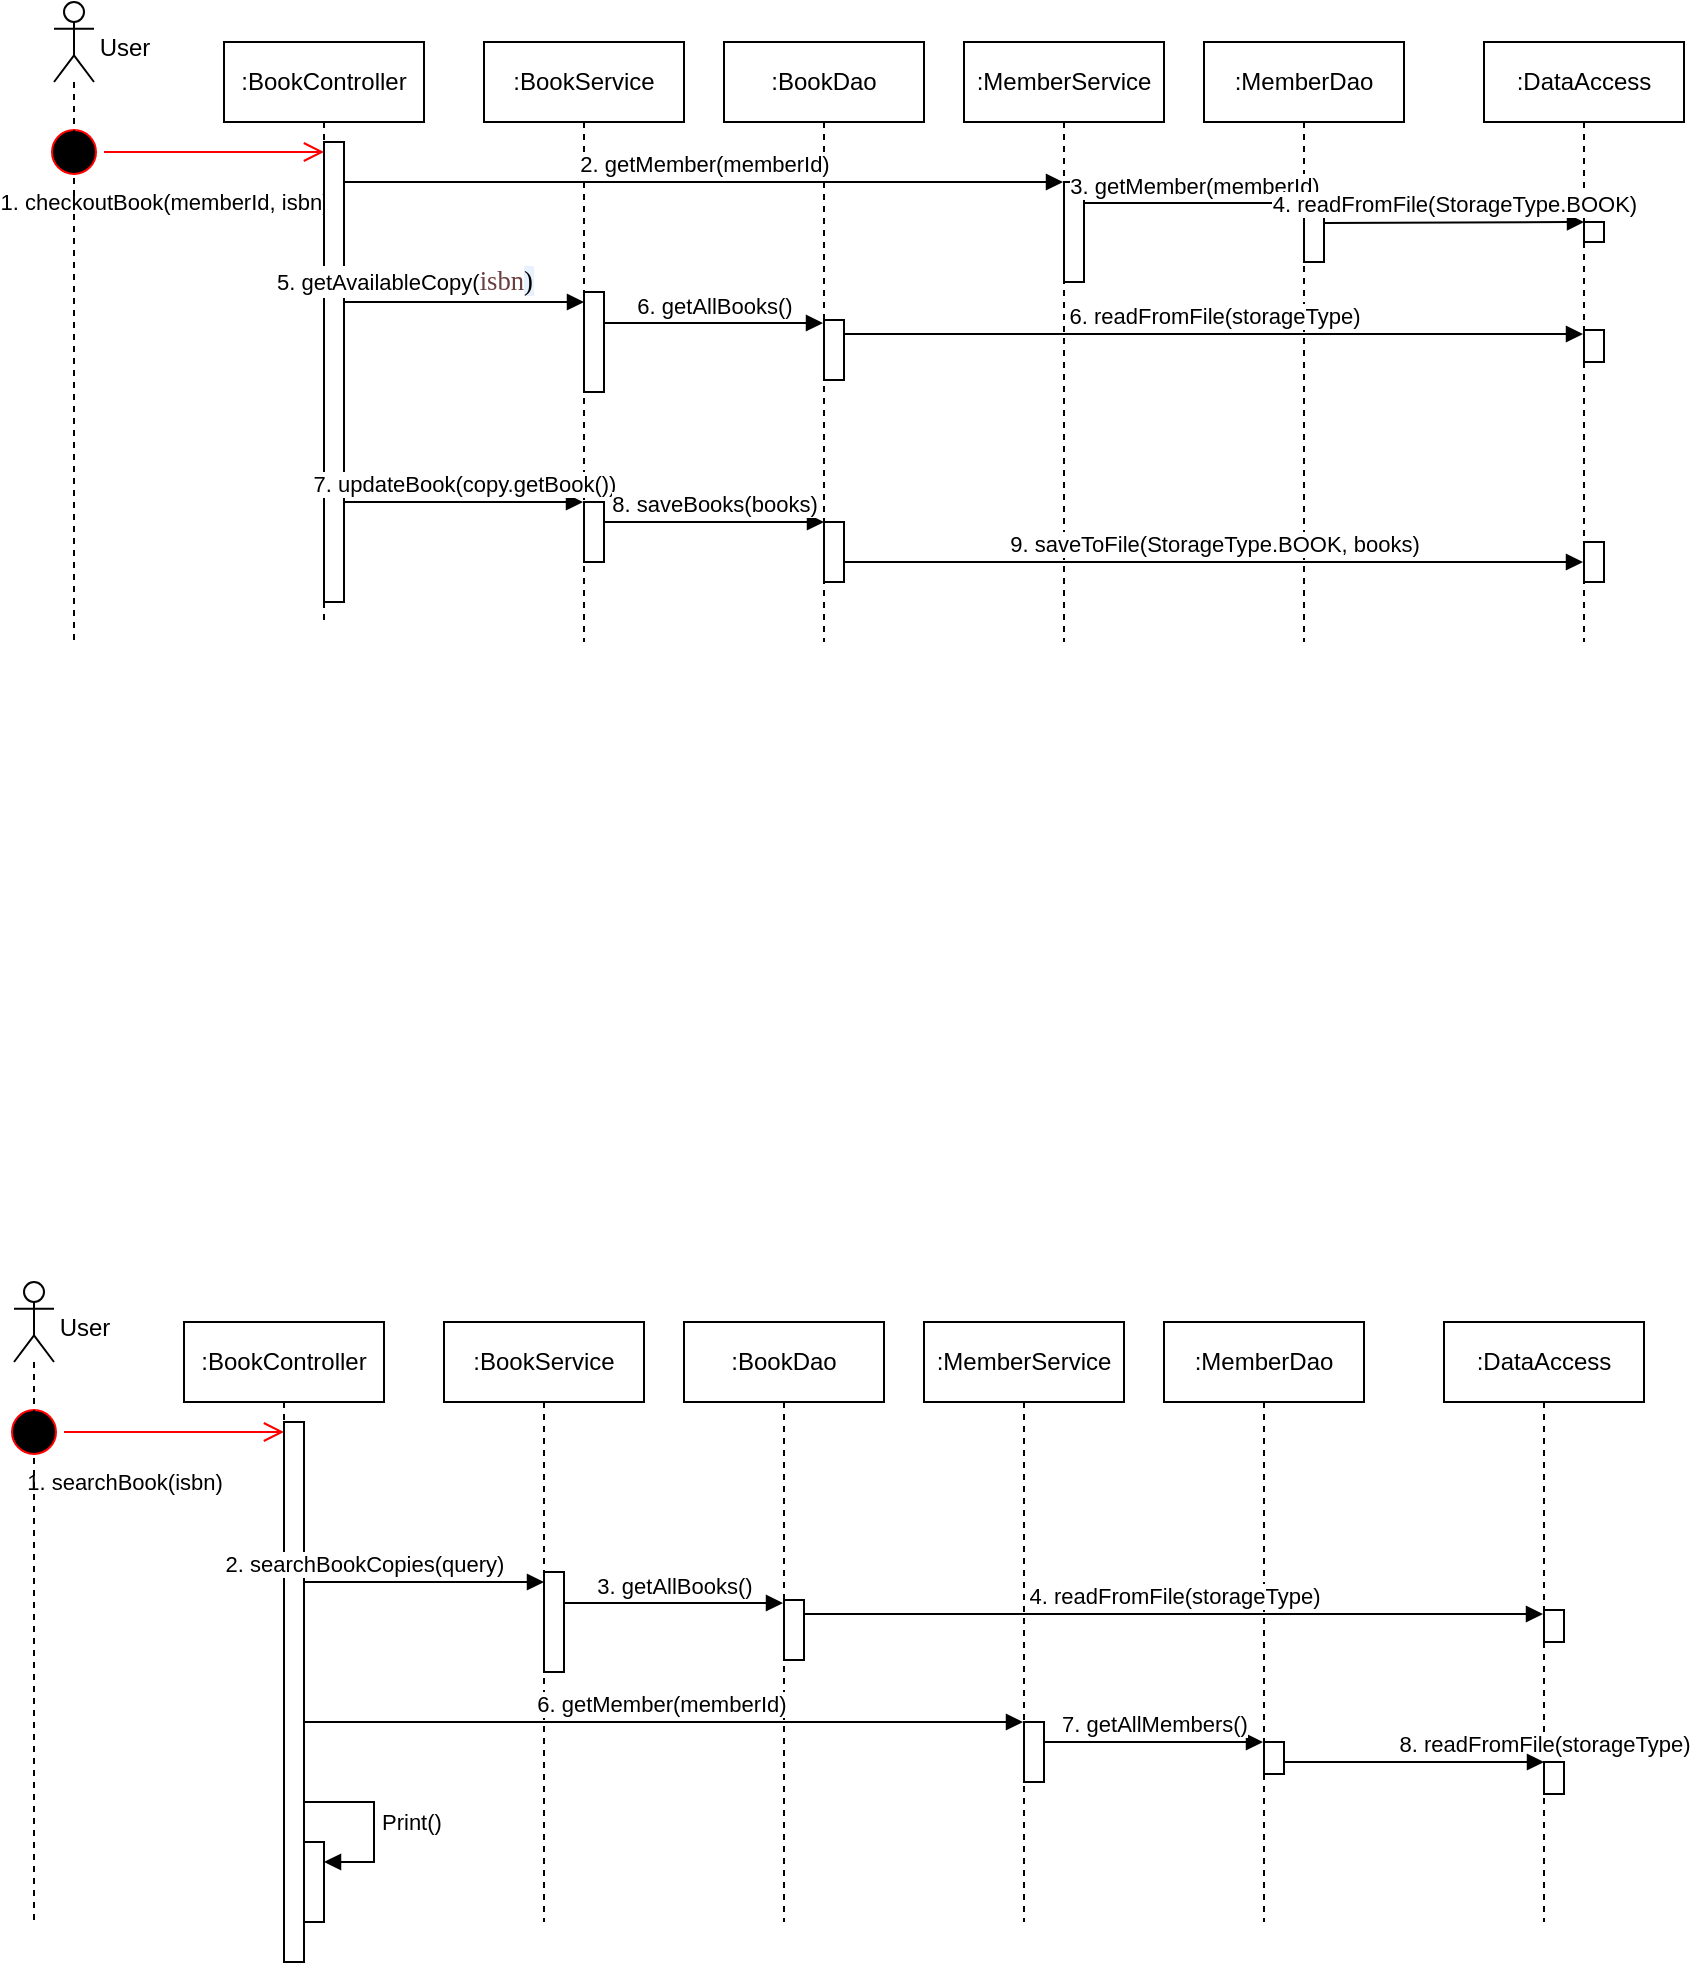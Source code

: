<mxfile version="21.3.8" type="google">
  <diagram name="Page-1" id="nFVnYy6WFyr9DjGuqM5j">
    <mxGraphModel grid="1" page="1" gridSize="10" guides="1" tooltips="1" connect="1" arrows="1" fold="1" pageScale="1" pageWidth="850" pageHeight="1100" math="0" shadow="0">
      <root>
        <mxCell id="0" />
        <mxCell id="1" parent="0" />
        <mxCell id="Z2h3FojYNCB5ntAbKMzf-1" value="" style="ellipse;html=1;shape=startState;fillColor=#000000;strokeColor=#ff0000;" vertex="1" parent="1">
          <mxGeometry x="20" y="70" width="30" height="30" as="geometry" />
        </mxCell>
        <mxCell id="Z2h3FojYNCB5ntAbKMzf-2" value="" style="html=1;verticalAlign=bottom;endArrow=open;endSize=8;strokeColor=#ff0000;rounded=0;" edge="1" parent="1" source="Z2h3FojYNCB5ntAbKMzf-1">
          <mxGeometry relative="1" as="geometry">
            <mxPoint x="160" y="85" as="targetPoint" />
          </mxGeometry>
        </mxCell>
        <mxCell id="Z2h3FojYNCB5ntAbKMzf-9" value="1. checkoutBook(memberId, isbn)" style="edgeLabel;html=1;align=center;verticalAlign=middle;resizable=0;points=[];" connectable="0" vertex="1" parent="Z2h3FojYNCB5ntAbKMzf-2">
          <mxGeometry x="-0.545" y="1" relative="1" as="geometry">
            <mxPoint x="5" y="26" as="offset" />
          </mxGeometry>
        </mxCell>
        <mxCell id="Z2h3FojYNCB5ntAbKMzf-3" value=":BookController" style="shape=umlLifeline;perimeter=lifelinePerimeter;whiteSpace=wrap;html=1;container=1;dropTarget=0;collapsible=0;recursiveResize=0;outlineConnect=0;portConstraint=eastwest;newEdgeStyle={&quot;edgeStyle&quot;:&quot;elbowEdgeStyle&quot;,&quot;elbow&quot;:&quot;vertical&quot;,&quot;curved&quot;:0,&quot;rounded&quot;:0};" vertex="1" parent="1">
          <mxGeometry x="110" y="30" width="100" height="290" as="geometry" />
        </mxCell>
        <mxCell id="Z2h3FojYNCB5ntAbKMzf-13" value="" style="html=1;points=[];perimeter=orthogonalPerimeter;outlineConnect=0;targetShapes=umlLifeline;portConstraint=eastwest;newEdgeStyle={&quot;edgeStyle&quot;:&quot;elbowEdgeStyle&quot;,&quot;elbow&quot;:&quot;vertical&quot;,&quot;curved&quot;:0,&quot;rounded&quot;:0};" vertex="1" parent="Z2h3FojYNCB5ntAbKMzf-3">
          <mxGeometry x="50" y="50" width="10" height="230" as="geometry" />
        </mxCell>
        <mxCell id="Z2h3FojYNCB5ntAbKMzf-4" value=":BookService" style="shape=umlLifeline;perimeter=lifelinePerimeter;whiteSpace=wrap;html=1;container=1;dropTarget=0;collapsible=0;recursiveResize=0;outlineConnect=0;portConstraint=eastwest;newEdgeStyle={&quot;edgeStyle&quot;:&quot;elbowEdgeStyle&quot;,&quot;elbow&quot;:&quot;vertical&quot;,&quot;curved&quot;:0,&quot;rounded&quot;:0};" vertex="1" parent="1">
          <mxGeometry x="240" y="30" width="100" height="300" as="geometry" />
        </mxCell>
        <mxCell id="Z2h3FojYNCB5ntAbKMzf-21" value="" style="html=1;points=[];perimeter=orthogonalPerimeter;outlineConnect=0;targetShapes=umlLifeline;portConstraint=eastwest;newEdgeStyle={&quot;edgeStyle&quot;:&quot;elbowEdgeStyle&quot;,&quot;elbow&quot;:&quot;vertical&quot;,&quot;curved&quot;:0,&quot;rounded&quot;:0};" vertex="1" parent="Z2h3FojYNCB5ntAbKMzf-4">
          <mxGeometry x="50" y="125" width="10" height="50" as="geometry" />
        </mxCell>
        <mxCell id="5kcdz5jtdMOf_BMCCqjz-7" value="" style="html=1;points=[];perimeter=orthogonalPerimeter;outlineConnect=0;targetShapes=umlLifeline;portConstraint=eastwest;newEdgeStyle={&quot;edgeStyle&quot;:&quot;elbowEdgeStyle&quot;,&quot;elbow&quot;:&quot;vertical&quot;,&quot;curved&quot;:0,&quot;rounded&quot;:0};" vertex="1" parent="Z2h3FojYNCB5ntAbKMzf-4">
          <mxGeometry x="50" y="230" width="10" height="30" as="geometry" />
        </mxCell>
        <mxCell id="Z2h3FojYNCB5ntAbKMzf-5" value=":MemberService" style="shape=umlLifeline;perimeter=lifelinePerimeter;whiteSpace=wrap;html=1;container=1;dropTarget=0;collapsible=0;recursiveResize=0;outlineConnect=0;portConstraint=eastwest;newEdgeStyle={&quot;edgeStyle&quot;:&quot;elbowEdgeStyle&quot;,&quot;elbow&quot;:&quot;vertical&quot;,&quot;curved&quot;:0,&quot;rounded&quot;:0};" vertex="1" parent="1">
          <mxGeometry x="480" y="30" width="100" height="300" as="geometry" />
        </mxCell>
        <mxCell id="Z2h3FojYNCB5ntAbKMzf-16" value="" style="html=1;points=[];perimeter=orthogonalPerimeter;outlineConnect=0;targetShapes=umlLifeline;portConstraint=eastwest;newEdgeStyle={&quot;edgeStyle&quot;:&quot;elbowEdgeStyle&quot;,&quot;elbow&quot;:&quot;vertical&quot;,&quot;curved&quot;:0,&quot;rounded&quot;:0};" vertex="1" parent="Z2h3FojYNCB5ntAbKMzf-5">
          <mxGeometry x="50" y="70" width="10" height="50" as="geometry" />
        </mxCell>
        <mxCell id="Z2h3FojYNCB5ntAbKMzf-6" value=":BookDao" style="shape=umlLifeline;perimeter=lifelinePerimeter;whiteSpace=wrap;html=1;container=1;dropTarget=0;collapsible=0;recursiveResize=0;outlineConnect=0;portConstraint=eastwest;newEdgeStyle={&quot;edgeStyle&quot;:&quot;elbowEdgeStyle&quot;,&quot;elbow&quot;:&quot;vertical&quot;,&quot;curved&quot;:0,&quot;rounded&quot;:0};" vertex="1" parent="1">
          <mxGeometry x="360" y="30" width="100" height="300" as="geometry" />
        </mxCell>
        <mxCell id="Z2h3FojYNCB5ntAbKMzf-27" value="" style="html=1;points=[];perimeter=orthogonalPerimeter;outlineConnect=0;targetShapes=umlLifeline;portConstraint=eastwest;newEdgeStyle={&quot;edgeStyle&quot;:&quot;elbowEdgeStyle&quot;,&quot;elbow&quot;:&quot;vertical&quot;,&quot;curved&quot;:0,&quot;rounded&quot;:0};" vertex="1" parent="Z2h3FojYNCB5ntAbKMzf-6">
          <mxGeometry x="50" y="139" width="10" height="30" as="geometry" />
        </mxCell>
        <mxCell id="Z2h3FojYNCB5ntAbKMzf-8" value=":MemberDao" style="shape=umlLifeline;perimeter=lifelinePerimeter;whiteSpace=wrap;html=1;container=1;dropTarget=0;collapsible=0;recursiveResize=0;outlineConnect=0;portConstraint=eastwest;newEdgeStyle={&quot;edgeStyle&quot;:&quot;elbowEdgeStyle&quot;,&quot;elbow&quot;:&quot;vertical&quot;,&quot;curved&quot;:0,&quot;rounded&quot;:0};" vertex="1" parent="1">
          <mxGeometry x="600" y="30" width="100" height="300" as="geometry" />
        </mxCell>
        <mxCell id="Z2h3FojYNCB5ntAbKMzf-18" value="" style="html=1;points=[];perimeter=orthogonalPerimeter;outlineConnect=0;targetShapes=umlLifeline;portConstraint=eastwest;newEdgeStyle={&quot;edgeStyle&quot;:&quot;elbowEdgeStyle&quot;,&quot;elbow&quot;:&quot;vertical&quot;,&quot;curved&quot;:0,&quot;rounded&quot;:0};" vertex="1" parent="Z2h3FojYNCB5ntAbKMzf-8">
          <mxGeometry x="50" y="80" width="10" height="30" as="geometry" />
        </mxCell>
        <mxCell id="Z2h3FojYNCB5ntAbKMzf-11" value="" style="shape=umlLifeline;perimeter=lifelinePerimeter;whiteSpace=wrap;html=1;container=1;dropTarget=0;collapsible=0;recursiveResize=0;outlineConnect=0;portConstraint=eastwest;newEdgeStyle={&quot;edgeStyle&quot;:&quot;elbowEdgeStyle&quot;,&quot;elbow&quot;:&quot;vertical&quot;,&quot;curved&quot;:0,&quot;rounded&quot;:0};participant=umlActor;" vertex="1" parent="1">
          <mxGeometry x="25" y="10" width="20" height="320" as="geometry" />
        </mxCell>
        <mxCell id="Z2h3FojYNCB5ntAbKMzf-12" value="User" style="text;html=1;align=center;verticalAlign=middle;resizable=0;points=[];autosize=1;strokeColor=none;fillColor=none;" vertex="1" parent="1">
          <mxGeometry x="35" y="18" width="50" height="30" as="geometry" />
        </mxCell>
        <mxCell id="Z2h3FojYNCB5ntAbKMzf-14" value="2. getMember(memberId)" style="html=1;verticalAlign=bottom;endArrow=block;edgeStyle=elbowEdgeStyle;elbow=vertical;curved=0;rounded=0;" edge="1" parent="1" target="Z2h3FojYNCB5ntAbKMzf-5">
          <mxGeometry width="80" relative="1" as="geometry">
            <mxPoint x="170" y="100" as="sourcePoint" />
            <mxPoint x="250" y="100" as="targetPoint" />
          </mxGeometry>
        </mxCell>
        <mxCell id="Z2h3FojYNCB5ntAbKMzf-15" value=":DataAccess" style="shape=umlLifeline;perimeter=lifelinePerimeter;whiteSpace=wrap;html=1;container=1;dropTarget=0;collapsible=0;recursiveResize=0;outlineConnect=0;portConstraint=eastwest;newEdgeStyle={&quot;edgeStyle&quot;:&quot;elbowEdgeStyle&quot;,&quot;elbow&quot;:&quot;vertical&quot;,&quot;curved&quot;:0,&quot;rounded&quot;:0};" vertex="1" parent="1">
          <mxGeometry x="740" y="30" width="100" height="300" as="geometry" />
        </mxCell>
        <mxCell id="Z2h3FojYNCB5ntAbKMzf-29" value="" style="html=1;points=[];perimeter=orthogonalPerimeter;outlineConnect=0;targetShapes=umlLifeline;portConstraint=eastwest;newEdgeStyle={&quot;edgeStyle&quot;:&quot;elbowEdgeStyle&quot;,&quot;elbow&quot;:&quot;vertical&quot;,&quot;curved&quot;:0,&quot;rounded&quot;:0};" vertex="1" parent="Z2h3FojYNCB5ntAbKMzf-15">
          <mxGeometry x="50" y="144" width="10" height="16" as="geometry" />
        </mxCell>
        <mxCell id="Z2h3FojYNCB5ntAbKMzf-17" value="3. getMember(memberId)" style="html=1;verticalAlign=bottom;endArrow=block;edgeStyle=elbowEdgeStyle;elbow=vertical;curved=0;rounded=0;" edge="1" parent="1" target="Z2h3FojYNCB5ntAbKMzf-8">
          <mxGeometry x="0.008" width="80" relative="1" as="geometry">
            <mxPoint x="540" y="110.47" as="sourcePoint" />
            <mxPoint x="620" y="110.47" as="targetPoint" />
            <mxPoint as="offset" />
          </mxGeometry>
        </mxCell>
        <mxCell id="Z2h3FojYNCB5ntAbKMzf-20" value="5.&amp;nbsp;getAvailableCopy(&lt;span style=&quot;font-family: Consolas; font-size: 10pt; color: rgb(106, 62, 62);&quot;&gt;isbn&lt;/span&gt;&lt;span style=&quot;background-color: rgb(232, 242, 254); font-family: Consolas; font-size: 10pt;&quot;&gt;)&lt;/span&gt;" style="html=1;verticalAlign=bottom;endArrow=block;edgeStyle=elbowEdgeStyle;elbow=vertical;curved=0;rounded=0;" edge="1" parent="1">
          <mxGeometry width="80" relative="1" as="geometry">
            <mxPoint x="170" y="100" as="sourcePoint" />
            <mxPoint x="290" y="160" as="targetPoint" />
            <Array as="points">
              <mxPoint x="230" y="160" />
            </Array>
          </mxGeometry>
        </mxCell>
        <mxCell id="Z2h3FojYNCB5ntAbKMzf-22" value="6.&amp;nbsp;getAllBooks()" style="html=1;verticalAlign=bottom;endArrow=block;edgeStyle=elbowEdgeStyle;elbow=vertical;curved=0;rounded=0;" edge="1" parent="1" target="Z2h3FojYNCB5ntAbKMzf-6">
          <mxGeometry width="80" relative="1" as="geometry">
            <mxPoint x="300" y="170.47" as="sourcePoint" />
            <mxPoint x="380" y="170.47" as="targetPoint" />
          </mxGeometry>
        </mxCell>
        <mxCell id="Z2h3FojYNCB5ntAbKMzf-23" value="6. readFromFile(storageType)&lt;div style=&quot;padding: 0px 0px 0px 2px;&quot;&gt;&lt;div style=&quot;font-family: Consolas; font-size: 10pt;&quot;&gt;&lt;p style=&quot;background-color:#e8f2fe;margin:0;&quot;&gt;&lt;span style=&quot;text-decoration-line: underline; text-decoration-color: rgb(244, 200, 45); text-decoration-style: wavy;&quot;&gt;&lt;/span&gt;&lt;/p&gt;&lt;/div&gt;&lt;/div&gt;" style="html=1;verticalAlign=bottom;endArrow=block;edgeStyle=elbowEdgeStyle;elbow=vertical;curved=0;rounded=0;" edge="1" parent="1">
          <mxGeometry x="-0.003" width="80" relative="1" as="geometry">
            <mxPoint x="420" y="176" as="sourcePoint" />
            <mxPoint x="789.5" y="176.118" as="targetPoint" />
            <mxPoint as="offset" />
          </mxGeometry>
        </mxCell>
        <mxCell id="Z2h3FojYNCB5ntAbKMzf-25" value="4. readFromFile(StorageType.BOOK)" style="html=1;verticalAlign=bottom;endArrow=block;edgeStyle=elbowEdgeStyle;elbow=vertical;curved=0;rounded=0;" edge="1" parent="1" target="Z2h3FojYNCB5ntAbKMzf-24">
          <mxGeometry width="80" relative="1" as="geometry">
            <mxPoint x="660" y="120.47" as="sourcePoint" />
            <mxPoint x="789" y="120" as="targetPoint" />
            <Array as="points">
              <mxPoint x="790" y="120" />
            </Array>
          </mxGeometry>
        </mxCell>
        <mxCell id="Z2h3FojYNCB5ntAbKMzf-24" value="" style="html=1;points=[];perimeter=orthogonalPerimeter;outlineConnect=0;targetShapes=umlLifeline;portConstraint=eastwest;newEdgeStyle={&quot;edgeStyle&quot;:&quot;elbowEdgeStyle&quot;,&quot;elbow&quot;:&quot;vertical&quot;,&quot;curved&quot;:0,&quot;rounded&quot;:0};" vertex="1" parent="1">
          <mxGeometry x="790" y="120" width="10" height="10" as="geometry" />
        </mxCell>
        <mxCell id="5kcdz5jtdMOf_BMCCqjz-6" value="7. updateBook(copy.getBook())" style="html=1;verticalAlign=bottom;endArrow=block;edgeStyle=elbowEdgeStyle;elbow=vertical;curved=0;rounded=0;" edge="1" parent="1" target="Z2h3FojYNCB5ntAbKMzf-4">
          <mxGeometry width="80" relative="1" as="geometry">
            <mxPoint x="170" y="260" as="sourcePoint" />
            <mxPoint x="250" y="260" as="targetPoint" />
          </mxGeometry>
        </mxCell>
        <mxCell id="5kcdz5jtdMOf_BMCCqjz-8" value="8. saveBooks(books)" style="html=1;verticalAlign=bottom;endArrow=block;edgeStyle=elbowEdgeStyle;elbow=vertical;curved=0;rounded=0;" edge="1" parent="1">
          <mxGeometry width="80" relative="1" as="geometry">
            <mxPoint x="300" y="270" as="sourcePoint" />
            <mxPoint x="410" y="270" as="targetPoint" />
          </mxGeometry>
        </mxCell>
        <mxCell id="5kcdz5jtdMOf_BMCCqjz-9" value="" style="html=1;points=[];perimeter=orthogonalPerimeter;outlineConnect=0;targetShapes=umlLifeline;portConstraint=eastwest;newEdgeStyle={&quot;edgeStyle&quot;:&quot;elbowEdgeStyle&quot;,&quot;elbow&quot;:&quot;vertical&quot;,&quot;curved&quot;:0,&quot;rounded&quot;:0};" vertex="1" parent="1">
          <mxGeometry x="410" y="270" width="10" height="30" as="geometry" />
        </mxCell>
        <mxCell id="5kcdz5jtdMOf_BMCCqjz-13" value="9. saveToFile(StorageType.BOOK, books)" style="html=1;verticalAlign=bottom;endArrow=block;edgeStyle=elbowEdgeStyle;elbow=vertical;curved=0;rounded=0;" edge="1" parent="1" target="Z2h3FojYNCB5ntAbKMzf-15">
          <mxGeometry width="80" relative="1" as="geometry">
            <mxPoint x="420" y="290" as="sourcePoint" />
            <mxPoint x="500" y="290" as="targetPoint" />
          </mxGeometry>
        </mxCell>
        <mxCell id="5kcdz5jtdMOf_BMCCqjz-15" value="" style="html=1;points=[];perimeter=orthogonalPerimeter;outlineConnect=0;targetShapes=umlLifeline;portConstraint=eastwest;newEdgeStyle={&quot;edgeStyle&quot;:&quot;elbowEdgeStyle&quot;,&quot;elbow&quot;:&quot;vertical&quot;,&quot;curved&quot;:0,&quot;rounded&quot;:0};" vertex="1" parent="1">
          <mxGeometry x="790" y="280" width="10" height="20" as="geometry" />
        </mxCell>
        <mxCell id="_JJHiCC_4vrfty5zfP9_-1" value="" style="ellipse;html=1;shape=startState;fillColor=#000000;strokeColor=#ff0000;" vertex="1" parent="1">
          <mxGeometry y="710" width="30" height="30" as="geometry" />
        </mxCell>
        <mxCell id="_JJHiCC_4vrfty5zfP9_-2" value="" style="html=1;verticalAlign=bottom;endArrow=open;endSize=8;strokeColor=#ff0000;rounded=0;" edge="1" parent="1" source="_JJHiCC_4vrfty5zfP9_-1">
          <mxGeometry relative="1" as="geometry">
            <mxPoint x="140" y="725" as="targetPoint" />
          </mxGeometry>
        </mxCell>
        <mxCell id="_JJHiCC_4vrfty5zfP9_-3" value="1. searchBook(isbn)" style="edgeLabel;html=1;align=center;verticalAlign=middle;resizable=0;points=[];" connectable="0" vertex="1" parent="_JJHiCC_4vrfty5zfP9_-2">
          <mxGeometry x="-0.545" y="1" relative="1" as="geometry">
            <mxPoint x="5" y="26" as="offset" />
          </mxGeometry>
        </mxCell>
        <mxCell id="_JJHiCC_4vrfty5zfP9_-4" value=":BookController" style="shape=umlLifeline;perimeter=lifelinePerimeter;whiteSpace=wrap;html=1;container=1;dropTarget=0;collapsible=0;recursiveResize=0;outlineConnect=0;portConstraint=eastwest;newEdgeStyle={&quot;edgeStyle&quot;:&quot;elbowEdgeStyle&quot;,&quot;elbow&quot;:&quot;vertical&quot;,&quot;curved&quot;:0,&quot;rounded&quot;:0};" vertex="1" parent="1">
          <mxGeometry x="90" y="670" width="100" height="320" as="geometry" />
        </mxCell>
        <mxCell id="_JJHiCC_4vrfty5zfP9_-5" value="" style="html=1;points=[];perimeter=orthogonalPerimeter;outlineConnect=0;targetShapes=umlLifeline;portConstraint=eastwest;newEdgeStyle={&quot;edgeStyle&quot;:&quot;elbowEdgeStyle&quot;,&quot;elbow&quot;:&quot;vertical&quot;,&quot;curved&quot;:0,&quot;rounded&quot;:0};" vertex="1" parent="_JJHiCC_4vrfty5zfP9_-4">
          <mxGeometry x="50" y="50" width="10" height="270" as="geometry" />
        </mxCell>
        <mxCell id="_JJHiCC_4vrfty5zfP9_-39" value="" style="html=1;points=[];perimeter=orthogonalPerimeter;outlineConnect=0;targetShapes=umlLifeline;portConstraint=eastwest;newEdgeStyle={&quot;edgeStyle&quot;:&quot;elbowEdgeStyle&quot;,&quot;elbow&quot;:&quot;vertical&quot;,&quot;curved&quot;:0,&quot;rounded&quot;:0};" vertex="1" parent="_JJHiCC_4vrfty5zfP9_-4">
          <mxGeometry x="60" y="260" width="10" height="40" as="geometry" />
        </mxCell>
        <mxCell id="_JJHiCC_4vrfty5zfP9_-40" value="Print()" style="html=1;align=left;spacingLeft=2;endArrow=block;rounded=0;edgeStyle=orthogonalEdgeStyle;curved=0;rounded=0;" edge="1" parent="_JJHiCC_4vrfty5zfP9_-4" target="_JJHiCC_4vrfty5zfP9_-39">
          <mxGeometry relative="1" as="geometry">
            <mxPoint x="60" y="240" as="sourcePoint" />
            <Array as="points">
              <mxPoint x="95" y="270" />
            </Array>
          </mxGeometry>
        </mxCell>
        <mxCell id="_JJHiCC_4vrfty5zfP9_-6" value=":BookService" style="shape=umlLifeline;perimeter=lifelinePerimeter;whiteSpace=wrap;html=1;container=1;dropTarget=0;collapsible=0;recursiveResize=0;outlineConnect=0;portConstraint=eastwest;newEdgeStyle={&quot;edgeStyle&quot;:&quot;elbowEdgeStyle&quot;,&quot;elbow&quot;:&quot;vertical&quot;,&quot;curved&quot;:0,&quot;rounded&quot;:0};" vertex="1" parent="1">
          <mxGeometry x="220" y="670" width="100" height="300" as="geometry" />
        </mxCell>
        <mxCell id="_JJHiCC_4vrfty5zfP9_-7" value="" style="html=1;points=[];perimeter=orthogonalPerimeter;outlineConnect=0;targetShapes=umlLifeline;portConstraint=eastwest;newEdgeStyle={&quot;edgeStyle&quot;:&quot;elbowEdgeStyle&quot;,&quot;elbow&quot;:&quot;vertical&quot;,&quot;curved&quot;:0,&quot;rounded&quot;:0};" vertex="1" parent="_JJHiCC_4vrfty5zfP9_-6">
          <mxGeometry x="50" y="125" width="10" height="50" as="geometry" />
        </mxCell>
        <mxCell id="_JJHiCC_4vrfty5zfP9_-9" value=":MemberService" style="shape=umlLifeline;perimeter=lifelinePerimeter;whiteSpace=wrap;html=1;container=1;dropTarget=0;collapsible=0;recursiveResize=0;outlineConnect=0;portConstraint=eastwest;newEdgeStyle={&quot;edgeStyle&quot;:&quot;elbowEdgeStyle&quot;,&quot;elbow&quot;:&quot;vertical&quot;,&quot;curved&quot;:0,&quot;rounded&quot;:0};" vertex="1" parent="1">
          <mxGeometry x="460" y="670" width="100" height="300" as="geometry" />
        </mxCell>
        <mxCell id="_JJHiCC_4vrfty5zfP9_-32" value="" style="html=1;points=[];perimeter=orthogonalPerimeter;outlineConnect=0;targetShapes=umlLifeline;portConstraint=eastwest;newEdgeStyle={&quot;edgeStyle&quot;:&quot;elbowEdgeStyle&quot;,&quot;elbow&quot;:&quot;vertical&quot;,&quot;curved&quot;:0,&quot;rounded&quot;:0};" vertex="1" parent="_JJHiCC_4vrfty5zfP9_-9">
          <mxGeometry x="50" y="200" width="10" height="30" as="geometry" />
        </mxCell>
        <mxCell id="_JJHiCC_4vrfty5zfP9_-11" value=":BookDao" style="shape=umlLifeline;perimeter=lifelinePerimeter;whiteSpace=wrap;html=1;container=1;dropTarget=0;collapsible=0;recursiveResize=0;outlineConnect=0;portConstraint=eastwest;newEdgeStyle={&quot;edgeStyle&quot;:&quot;elbowEdgeStyle&quot;,&quot;elbow&quot;:&quot;vertical&quot;,&quot;curved&quot;:0,&quot;rounded&quot;:0};" vertex="1" parent="1">
          <mxGeometry x="340" y="670" width="100" height="300" as="geometry" />
        </mxCell>
        <mxCell id="_JJHiCC_4vrfty5zfP9_-12" value="" style="html=1;points=[];perimeter=orthogonalPerimeter;outlineConnect=0;targetShapes=umlLifeline;portConstraint=eastwest;newEdgeStyle={&quot;edgeStyle&quot;:&quot;elbowEdgeStyle&quot;,&quot;elbow&quot;:&quot;vertical&quot;,&quot;curved&quot;:0,&quot;rounded&quot;:0};" vertex="1" parent="_JJHiCC_4vrfty5zfP9_-11">
          <mxGeometry x="50" y="139" width="10" height="30" as="geometry" />
        </mxCell>
        <mxCell id="_JJHiCC_4vrfty5zfP9_-13" value=":MemberDao" style="shape=umlLifeline;perimeter=lifelinePerimeter;whiteSpace=wrap;html=1;container=1;dropTarget=0;collapsible=0;recursiveResize=0;outlineConnect=0;portConstraint=eastwest;newEdgeStyle={&quot;edgeStyle&quot;:&quot;elbowEdgeStyle&quot;,&quot;elbow&quot;:&quot;vertical&quot;,&quot;curved&quot;:0,&quot;rounded&quot;:0};" vertex="1" parent="1">
          <mxGeometry x="580" y="670" width="100" height="300" as="geometry" />
        </mxCell>
        <mxCell id="_JJHiCC_4vrfty5zfP9_-15" value="" style="shape=umlLifeline;perimeter=lifelinePerimeter;whiteSpace=wrap;html=1;container=1;dropTarget=0;collapsible=0;recursiveResize=0;outlineConnect=0;portConstraint=eastwest;newEdgeStyle={&quot;edgeStyle&quot;:&quot;elbowEdgeStyle&quot;,&quot;elbow&quot;:&quot;vertical&quot;,&quot;curved&quot;:0,&quot;rounded&quot;:0};participant=umlActor;" vertex="1" parent="1">
          <mxGeometry x="5" y="650" width="20" height="320" as="geometry" />
        </mxCell>
        <mxCell id="_JJHiCC_4vrfty5zfP9_-16" value="User" style="text;html=1;align=center;verticalAlign=middle;resizable=0;points=[];autosize=1;strokeColor=none;fillColor=none;" vertex="1" parent="1">
          <mxGeometry x="15" y="658" width="50" height="30" as="geometry" />
        </mxCell>
        <mxCell id="_JJHiCC_4vrfty5zfP9_-18" value=":DataAccess" style="shape=umlLifeline;perimeter=lifelinePerimeter;whiteSpace=wrap;html=1;container=1;dropTarget=0;collapsible=0;recursiveResize=0;outlineConnect=0;portConstraint=eastwest;newEdgeStyle={&quot;edgeStyle&quot;:&quot;elbowEdgeStyle&quot;,&quot;elbow&quot;:&quot;vertical&quot;,&quot;curved&quot;:0,&quot;rounded&quot;:0};" vertex="1" parent="1">
          <mxGeometry x="720" y="670" width="100" height="300" as="geometry" />
        </mxCell>
        <mxCell id="_JJHiCC_4vrfty5zfP9_-19" value="" style="html=1;points=[];perimeter=orthogonalPerimeter;outlineConnect=0;targetShapes=umlLifeline;portConstraint=eastwest;newEdgeStyle={&quot;edgeStyle&quot;:&quot;elbowEdgeStyle&quot;,&quot;elbow&quot;:&quot;vertical&quot;,&quot;curved&quot;:0,&quot;rounded&quot;:0};" vertex="1" parent="_JJHiCC_4vrfty5zfP9_-18">
          <mxGeometry x="50" y="144" width="10" height="16" as="geometry" />
        </mxCell>
        <mxCell id="_JJHiCC_4vrfty5zfP9_-21" value="2. searchBookCopies(query)" style="html=1;verticalAlign=bottom;endArrow=block;edgeStyle=elbowEdgeStyle;elbow=vertical;curved=0;rounded=0;" edge="1" parent="1">
          <mxGeometry width="80" relative="1" as="geometry">
            <mxPoint x="150" y="740" as="sourcePoint" />
            <mxPoint x="270" y="800" as="targetPoint" />
            <Array as="points">
              <mxPoint x="210" y="800" />
            </Array>
          </mxGeometry>
        </mxCell>
        <mxCell id="_JJHiCC_4vrfty5zfP9_-22" value="3.&amp;nbsp;getAllBooks()&lt;div style=&quot;padding: 0px 0px 0px 2px;&quot;&gt;&lt;div style=&quot;font-family: Consolas; font-size: 10pt;&quot;&gt;&lt;p style=&quot;background-color:#e8f2fe;margin:0;&quot;&gt;&lt;span style=&quot;color:#0000c0;&quot;&gt;&lt;/span&gt;&lt;/p&gt;&lt;/div&gt;&lt;/div&gt;" style="html=1;verticalAlign=bottom;endArrow=block;edgeStyle=elbowEdgeStyle;elbow=vertical;curved=0;rounded=0;" edge="1" parent="1" target="_JJHiCC_4vrfty5zfP9_-11">
          <mxGeometry width="80" relative="1" as="geometry">
            <mxPoint x="280" y="810.47" as="sourcePoint" />
            <mxPoint x="360" y="810.47" as="targetPoint" />
          </mxGeometry>
        </mxCell>
        <mxCell id="_JJHiCC_4vrfty5zfP9_-23" value="4. readFromFile(storageType)&lt;div style=&quot;padding: 0px 0px 0px 2px;&quot;&gt;&lt;div style=&quot;font-family: Consolas; font-size: 10pt;&quot;&gt;&lt;p style=&quot;background-color:#e8f2fe;margin:0;&quot;&gt;&lt;span style=&quot;text-decoration-line: underline; text-decoration-color: rgb(244, 200, 45); text-decoration-style: wavy;&quot;&gt;&lt;/span&gt;&lt;/p&gt;&lt;/div&gt;&lt;/div&gt;" style="html=1;verticalAlign=bottom;endArrow=block;edgeStyle=elbowEdgeStyle;elbow=vertical;curved=0;rounded=0;" edge="1" parent="1">
          <mxGeometry x="-0.003" width="80" relative="1" as="geometry">
            <mxPoint x="400" y="816" as="sourcePoint" />
            <mxPoint x="769.5" y="816.118" as="targetPoint" />
            <mxPoint as="offset" />
          </mxGeometry>
        </mxCell>
        <mxCell id="_JJHiCC_4vrfty5zfP9_-31" value="6. getMember(memberId)&amp;nbsp;" style="html=1;verticalAlign=bottom;endArrow=block;edgeStyle=elbowEdgeStyle;elbow=vertical;curved=0;rounded=0;" edge="1" parent="1" target="_JJHiCC_4vrfty5zfP9_-9">
          <mxGeometry width="80" relative="1" as="geometry">
            <mxPoint x="150" y="870" as="sourcePoint" />
            <mxPoint x="270" y="870" as="targetPoint" />
            <Array as="points">
              <mxPoint x="210" y="870" />
            </Array>
          </mxGeometry>
        </mxCell>
        <mxCell id="_JJHiCC_4vrfty5zfP9_-33" value="7. getAllMembers()" style="html=1;verticalAlign=bottom;endArrow=block;edgeStyle=elbowEdgeStyle;elbow=vertical;curved=0;rounded=0;" edge="1" parent="1" target="_JJHiCC_4vrfty5zfP9_-13">
          <mxGeometry width="80" relative="1" as="geometry">
            <mxPoint x="520" y="880" as="sourcePoint" />
            <mxPoint x="360" y="880" as="targetPoint" />
          </mxGeometry>
        </mxCell>
        <mxCell id="_JJHiCC_4vrfty5zfP9_-35" value="8. readFromFile(storageType)&lt;div style=&quot;padding: 0px 0px 0px 2px;&quot;&gt;&lt;div style=&quot;font-family: Consolas; font-size: 10pt;&quot;&gt;&lt;p style=&quot;background-color:#e8f2fe;margin:0;&quot;&gt;&lt;span style=&quot;text-decoration-line: underline; text-decoration-color: rgb(244, 200, 45); text-decoration-style: wavy;&quot;&gt;&lt;/span&gt;&lt;/p&gt;&lt;/div&gt;&lt;/div&gt;" style="html=1;verticalAlign=bottom;endArrow=block;edgeStyle=elbowEdgeStyle;elbow=vertical;curved=0;rounded=0;" edge="1" parent="1" source="_JJHiCC_4vrfty5zfP9_-36">
          <mxGeometry x="-0.003" width="80" relative="1" as="geometry">
            <mxPoint x="630" y="890" as="sourcePoint" />
            <mxPoint x="770" y="890" as="targetPoint" />
            <mxPoint as="offset" />
          </mxGeometry>
        </mxCell>
        <mxCell id="_JJHiCC_4vrfty5zfP9_-37" value="" style="html=1;verticalAlign=bottom;endArrow=block;edgeStyle=elbowEdgeStyle;elbow=vertical;curved=0;rounded=0;" edge="1" parent="1" target="_JJHiCC_4vrfty5zfP9_-36">
          <mxGeometry x="-0.003" width="80" relative="1" as="geometry">
            <mxPoint x="630" y="890" as="sourcePoint" />
            <mxPoint x="770" y="890" as="targetPoint" />
            <mxPoint as="offset" />
          </mxGeometry>
        </mxCell>
        <mxCell id="_JJHiCC_4vrfty5zfP9_-36" value="" style="html=1;points=[];perimeter=orthogonalPerimeter;outlineConnect=0;targetShapes=umlLifeline;portConstraint=eastwest;newEdgeStyle={&quot;edgeStyle&quot;:&quot;elbowEdgeStyle&quot;,&quot;elbow&quot;:&quot;vertical&quot;,&quot;curved&quot;:0,&quot;rounded&quot;:0};" vertex="1" parent="1">
          <mxGeometry x="770" y="890" width="10" height="16" as="geometry" />
        </mxCell>
        <mxCell id="_JJHiCC_4vrfty5zfP9_-38" value="" style="html=1;points=[];perimeter=orthogonalPerimeter;outlineConnect=0;targetShapes=umlLifeline;portConstraint=eastwest;newEdgeStyle={&quot;edgeStyle&quot;:&quot;elbowEdgeStyle&quot;,&quot;elbow&quot;:&quot;vertical&quot;,&quot;curved&quot;:0,&quot;rounded&quot;:0};" vertex="1" parent="1">
          <mxGeometry x="630" y="880" width="10" height="16" as="geometry" />
        </mxCell>
      </root>
    </mxGraphModel>
  </diagram>
</mxfile>
